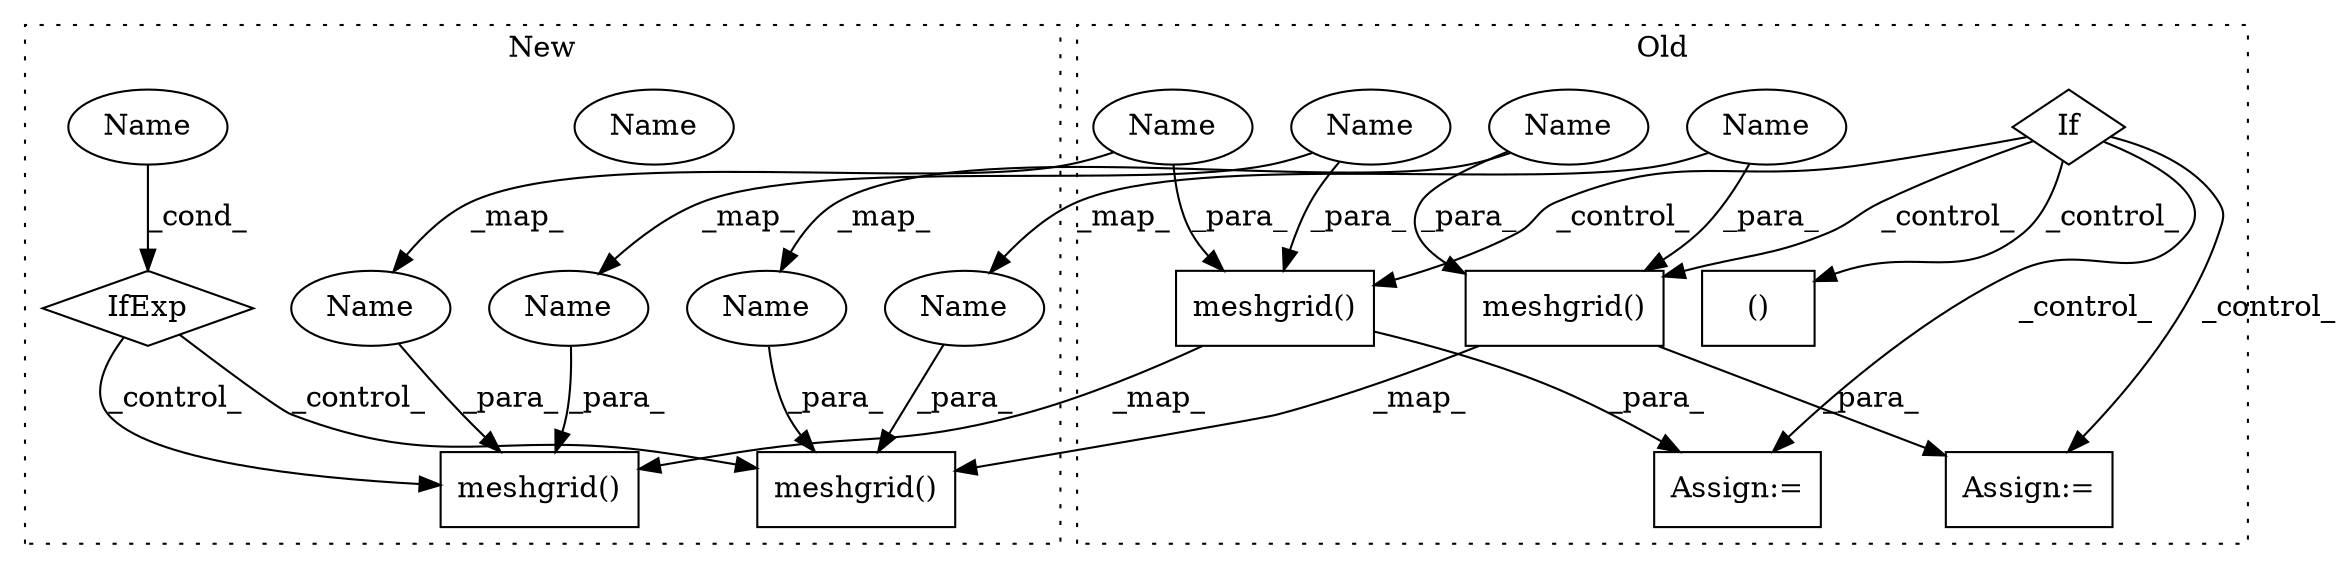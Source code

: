 digraph G {
subgraph cluster0 {
1 [label="meshgrid()" a="75" s="6666,6685" l="15,1" shape="box"];
5 [label="If" a="96" s="6461" l="3" shape="diamond"];
6 [label="()" a="54" s="6659" l="4" shape="box"];
7 [label="meshgrid()" a="75" s="6595,6614" l="15,16" shape="box"];
9 [label="Assign:=" a="68" s="6659" l="7" shape="box"];
10 [label="Assign:=" a="68" s="6588" l="7" shape="box"];
11 [label="Name" a="87" s="6613" l="1" shape="ellipse"];
12 [label="Name" a="87" s="6684" l="1" shape="ellipse"];
18 [label="Name" a="87" s="6610" l="1" shape="ellipse"];
19 [label="Name" a="87" s="6681" l="1" shape="ellipse"];
label = "Old";
style="dotted";
}
subgraph cluster1 {
2 [label="meshgrid()" a="75" s="6525,6544" l="15,1" shape="box"];
3 [label="IfExp" a="51" s="6505,6519" l="4,6" shape="diamond"];
4 [label="Name" a="87" s="6509" l="10" shape="ellipse"];
8 [label="meshgrid()" a="75" s="6470,6489" l="15,16" shape="box"];
13 [label="Name" a="87" s="6540" l="1" shape="ellipse"];
14 [label="Name" a="87" s="6485" l="1" shape="ellipse"];
15 [label="Name" a="87" s="6509" l="10" shape="ellipse"];
16 [label="Name" a="87" s="6543" l="1" shape="ellipse"];
17 [label="Name" a="87" s="6488" l="1" shape="ellipse"];
label = "New";
style="dotted";
}
1 -> 9 [label="_para_"];
1 -> 2 [label="_map_"];
3 -> 2 [label="_control_"];
3 -> 8 [label="_control_"];
5 -> 10 [label="_control_"];
5 -> 6 [label="_control_"];
5 -> 7 [label="_control_"];
5 -> 9 [label="_control_"];
5 -> 1 [label="_control_"];
7 -> 8 [label="_map_"];
7 -> 10 [label="_para_"];
11 -> 17 [label="_map_"];
11 -> 7 [label="_para_"];
12 -> 1 [label="_para_"];
12 -> 16 [label="_map_"];
13 -> 2 [label="_para_"];
14 -> 8 [label="_para_"];
15 -> 3 [label="_cond_"];
16 -> 2 [label="_para_"];
17 -> 8 [label="_para_"];
18 -> 7 [label="_para_"];
18 -> 14 [label="_map_"];
19 -> 1 [label="_para_"];
19 -> 13 [label="_map_"];
}
